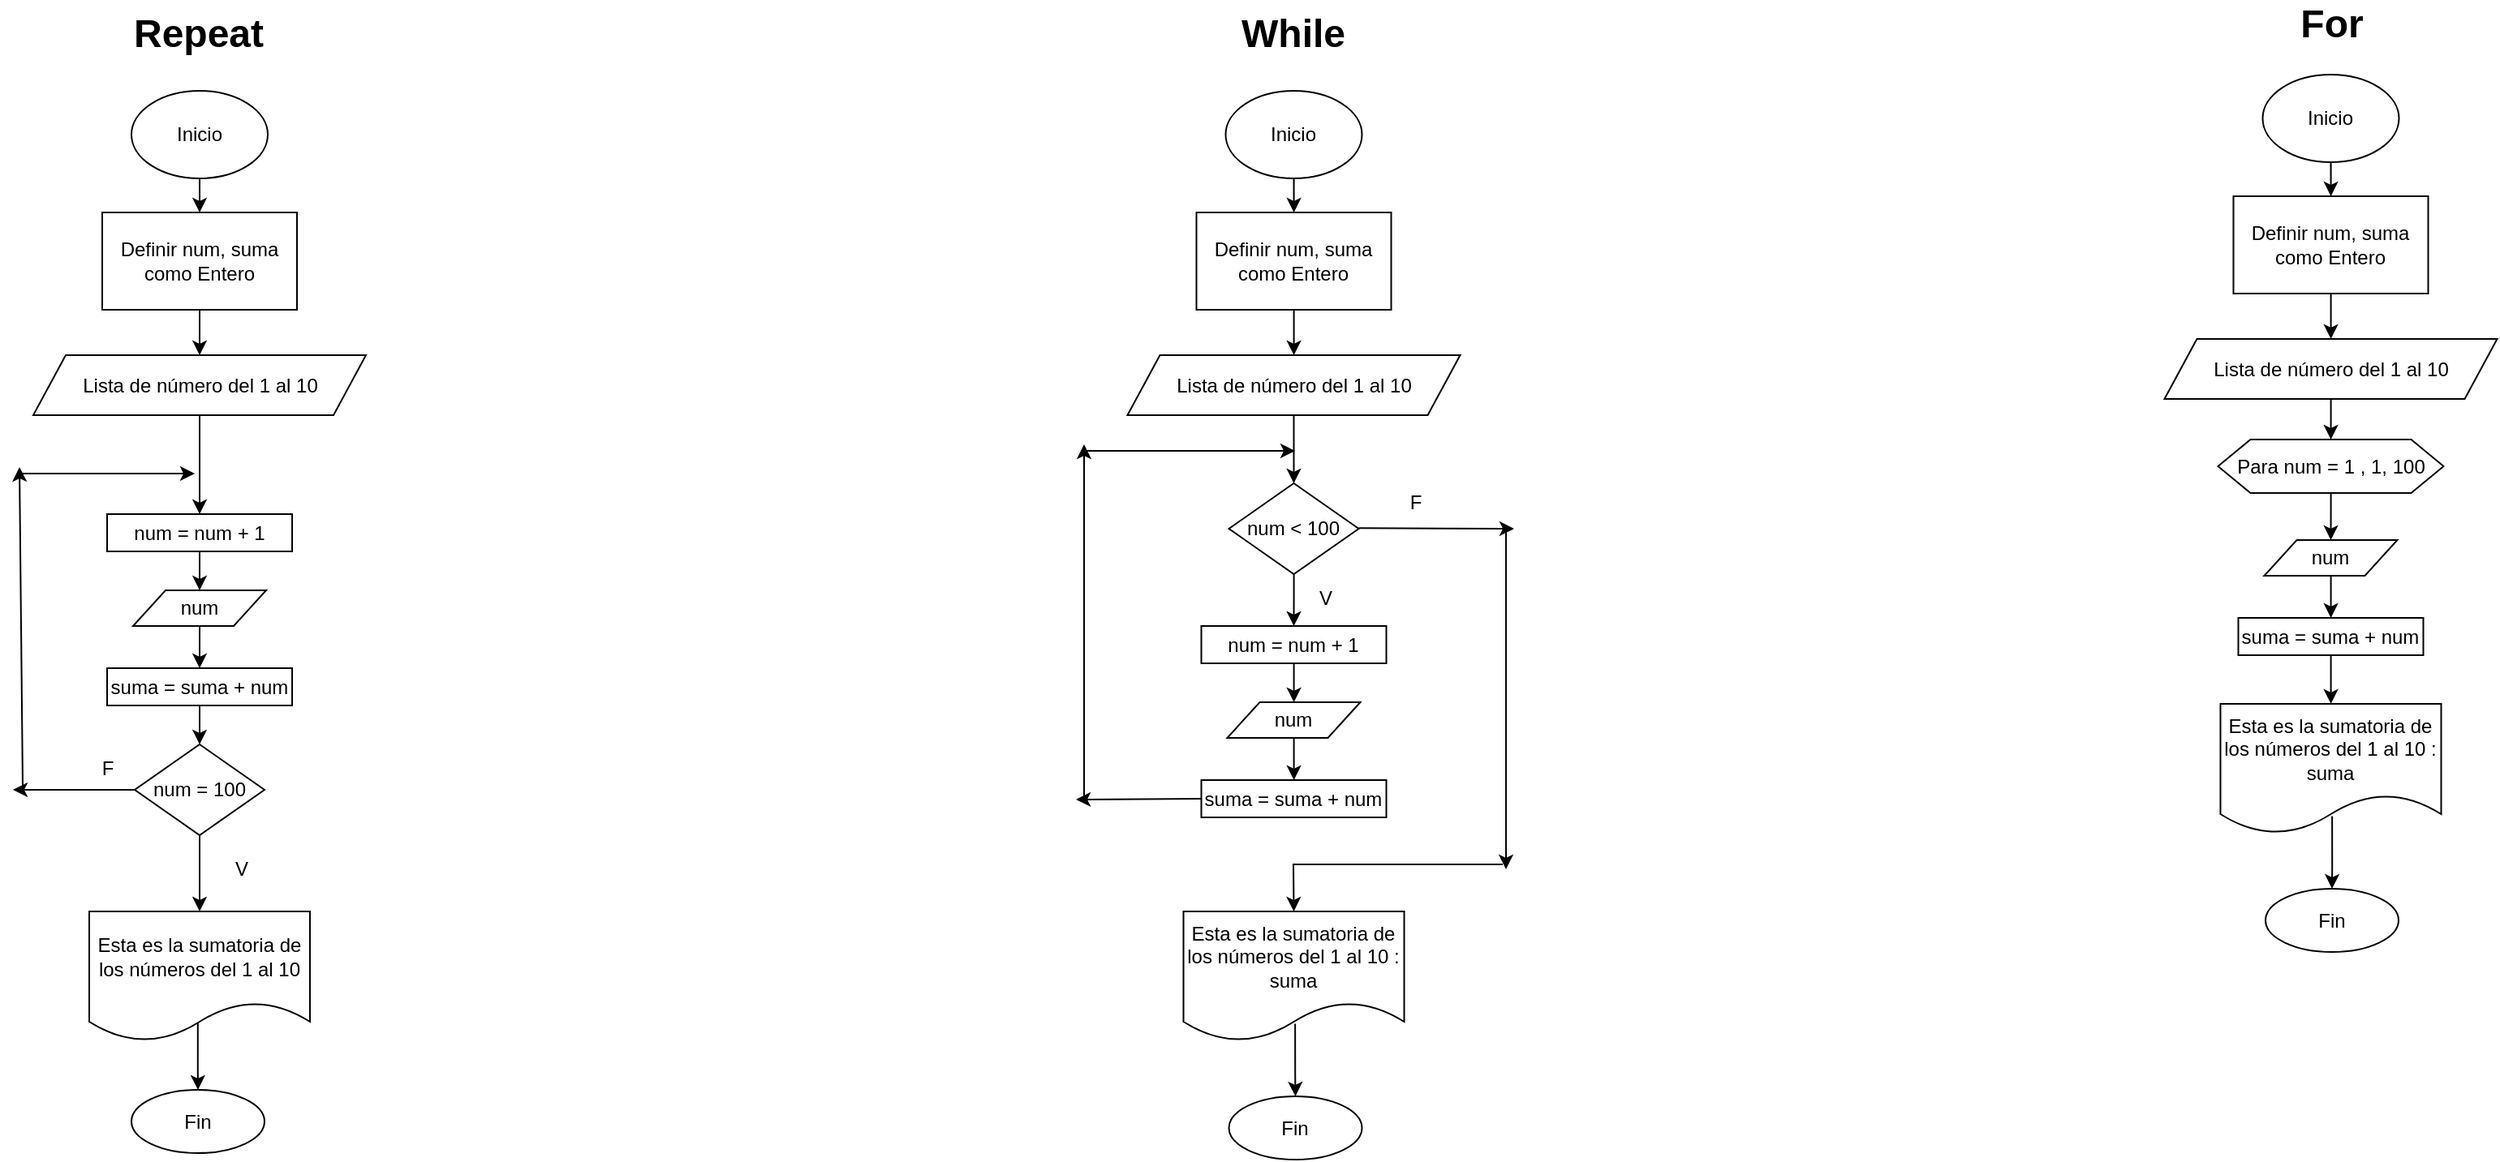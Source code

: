 <mxfile version="26.2.8">
  <diagram name="Página-1" id="hHS1gxUIrXCBEPjVqyG-">
    <mxGraphModel dx="3933" dy="1921" grid="0" gridSize="10" guides="1" tooltips="1" connect="1" arrows="1" fold="1" page="0" pageScale="1" pageWidth="827" pageHeight="1169" math="0" shadow="0">
      <root>
        <mxCell id="0" />
        <mxCell id="1" parent="0" />
        <mxCell id="7VIyenH2oEbh0rDHe2Yn-2" value="" style="edgeStyle=orthogonalEdgeStyle;rounded=0;orthogonalLoop=1;jettySize=auto;html=1;" edge="1" parent="1" source="b1DykwZpFWUYhPnEk9ig-1" target="7VIyenH2oEbh0rDHe2Yn-1">
          <mxGeometry relative="1" as="geometry" />
        </mxCell>
        <mxCell id="b1DykwZpFWUYhPnEk9ig-1" value="Inicio" style="ellipse;whiteSpace=wrap;html=1;" parent="1" vertex="1">
          <mxGeometry x="-2995" y="-1214" width="84" height="54" as="geometry" />
        </mxCell>
        <mxCell id="7VIyenH2oEbh0rDHe2Yn-4" value="" style="edgeStyle=orthogonalEdgeStyle;rounded=0;orthogonalLoop=1;jettySize=auto;html=1;" edge="1" parent="1" source="7VIyenH2oEbh0rDHe2Yn-1" target="7VIyenH2oEbh0rDHe2Yn-3">
          <mxGeometry relative="1" as="geometry" />
        </mxCell>
        <mxCell id="7VIyenH2oEbh0rDHe2Yn-1" value="Definir num, suma como Entero" style="rounded=0;whiteSpace=wrap;html=1;" vertex="1" parent="1">
          <mxGeometry x="-3013" y="-1139" width="120" height="60" as="geometry" />
        </mxCell>
        <mxCell id="7VIyenH2oEbh0rDHe2Yn-11" value="" style="edgeStyle=orthogonalEdgeStyle;rounded=0;orthogonalLoop=1;jettySize=auto;html=1;" edge="1" parent="1" source="7VIyenH2oEbh0rDHe2Yn-3" target="7VIyenH2oEbh0rDHe2Yn-5">
          <mxGeometry relative="1" as="geometry" />
        </mxCell>
        <mxCell id="7VIyenH2oEbh0rDHe2Yn-3" value="Lista de número del 1 al 10" style="shape=parallelogram;perimeter=parallelogramPerimeter;whiteSpace=wrap;html=1;fixedSize=1;" vertex="1" parent="1">
          <mxGeometry x="-3055.5" y="-1051" width="205" height="37" as="geometry" />
        </mxCell>
        <mxCell id="7VIyenH2oEbh0rDHe2Yn-13" value="" style="edgeStyle=orthogonalEdgeStyle;rounded=0;orthogonalLoop=1;jettySize=auto;html=1;" edge="1" parent="1" source="7VIyenH2oEbh0rDHe2Yn-5" target="7VIyenH2oEbh0rDHe2Yn-7">
          <mxGeometry relative="1" as="geometry" />
        </mxCell>
        <mxCell id="7VIyenH2oEbh0rDHe2Yn-5" value="num = num + 1" style="rounded=0;whiteSpace=wrap;html=1;" vertex="1" parent="1">
          <mxGeometry x="-3010" y="-953" width="114" height="23" as="geometry" />
        </mxCell>
        <mxCell id="7VIyenH2oEbh0rDHe2Yn-16" value="" style="edgeStyle=orthogonalEdgeStyle;rounded=0;orthogonalLoop=1;jettySize=auto;html=1;" edge="1" parent="1" source="7VIyenH2oEbh0rDHe2Yn-7" target="7VIyenH2oEbh0rDHe2Yn-15">
          <mxGeometry relative="1" as="geometry" />
        </mxCell>
        <mxCell id="7VIyenH2oEbh0rDHe2Yn-7" value="num" style="shape=parallelogram;perimeter=parallelogramPerimeter;whiteSpace=wrap;html=1;fixedSize=1;" vertex="1" parent="1">
          <mxGeometry x="-2994" y="-906" width="82" height="22" as="geometry" />
        </mxCell>
        <mxCell id="7VIyenH2oEbh0rDHe2Yn-22" value="" style="edgeStyle=orthogonalEdgeStyle;rounded=0;orthogonalLoop=1;jettySize=auto;html=1;" edge="1" parent="1" source="7VIyenH2oEbh0rDHe2Yn-15" target="7VIyenH2oEbh0rDHe2Yn-17">
          <mxGeometry relative="1" as="geometry" />
        </mxCell>
        <mxCell id="7VIyenH2oEbh0rDHe2Yn-15" value="suma = suma + num" style="rounded=0;whiteSpace=wrap;html=1;" vertex="1" parent="1">
          <mxGeometry x="-3010" y="-858" width="114" height="23" as="geometry" />
        </mxCell>
        <mxCell id="7VIyenH2oEbh0rDHe2Yn-33" value="" style="edgeStyle=orthogonalEdgeStyle;rounded=0;orthogonalLoop=1;jettySize=auto;html=1;" edge="1" parent="1" source="7VIyenH2oEbh0rDHe2Yn-17" target="7VIyenH2oEbh0rDHe2Yn-32">
          <mxGeometry relative="1" as="geometry" />
        </mxCell>
        <mxCell id="7VIyenH2oEbh0rDHe2Yn-17" value="num = 100" style="rhombus;whiteSpace=wrap;html=1;" vertex="1" parent="1">
          <mxGeometry x="-2993" y="-811" width="80" height="56" as="geometry" />
        </mxCell>
        <mxCell id="7VIyenH2oEbh0rDHe2Yn-21" value="" style="endArrow=classic;html=1;rounded=0;exitX=0;exitY=0.5;exitDx=0;exitDy=0;" edge="1" parent="1" source="7VIyenH2oEbh0rDHe2Yn-17">
          <mxGeometry width="50" height="50" relative="1" as="geometry">
            <mxPoint x="-3105.5" y="-805" as="sourcePoint" />
            <mxPoint x="-3068" y="-783" as="targetPoint" />
          </mxGeometry>
        </mxCell>
        <mxCell id="7VIyenH2oEbh0rDHe2Yn-23" value="" style="endArrow=classic;html=1;rounded=0;" edge="1" parent="1">
          <mxGeometry width="50" height="50" relative="1" as="geometry">
            <mxPoint x="-3062" y="-785" as="sourcePoint" />
            <mxPoint x="-3064" y="-982" as="targetPoint" />
          </mxGeometry>
        </mxCell>
        <mxCell id="7VIyenH2oEbh0rDHe2Yn-24" value="" style="endArrow=classic;html=1;rounded=0;" edge="1" parent="1">
          <mxGeometry width="50" height="50" relative="1" as="geometry">
            <mxPoint x="-3064" y="-978" as="sourcePoint" />
            <mxPoint x="-2956" y="-978" as="targetPoint" />
          </mxGeometry>
        </mxCell>
        <mxCell id="7VIyenH2oEbh0rDHe2Yn-25" value="F" style="text;html=1;align=center;verticalAlign=middle;whiteSpace=wrap;rounded=0;" vertex="1" parent="1">
          <mxGeometry x="-3025" y="-808" width="31" height="24" as="geometry" />
        </mxCell>
        <mxCell id="7VIyenH2oEbh0rDHe2Yn-28" value="V" style="text;html=1;align=center;verticalAlign=middle;whiteSpace=wrap;rounded=0;" vertex="1" parent="1">
          <mxGeometry x="-2954" y="-747" width="54" height="25" as="geometry" />
        </mxCell>
        <mxCell id="7VIyenH2oEbh0rDHe2Yn-31" value="Fin" style="ellipse;whiteSpace=wrap;html=1;" vertex="1" parent="1">
          <mxGeometry x="-2995" y="-598" width="82" height="39" as="geometry" />
        </mxCell>
        <mxCell id="7VIyenH2oEbh0rDHe2Yn-35" value="" style="edgeStyle=orthogonalEdgeStyle;rounded=0;orthogonalLoop=1;jettySize=auto;html=1;exitX=0.492;exitY=0.843;exitDx=0;exitDy=0;exitPerimeter=0;" edge="1" parent="1" source="7VIyenH2oEbh0rDHe2Yn-32" target="7VIyenH2oEbh0rDHe2Yn-31">
          <mxGeometry relative="1" as="geometry" />
        </mxCell>
        <mxCell id="7VIyenH2oEbh0rDHe2Yn-32" value="Esta es la sumatoria de los números del 1 al 10" style="shape=document;whiteSpace=wrap;html=1;boundedLbl=1;" vertex="1" parent="1">
          <mxGeometry x="-3021" y="-708" width="136" height="80" as="geometry" />
        </mxCell>
        <mxCell id="7VIyenH2oEbh0rDHe2Yn-36" value="&lt;b&gt;&lt;font style=&quot;font-size: 24px;&quot;&gt;Repeat&lt;/font&gt;&lt;/b&gt;" style="text;html=1;align=center;verticalAlign=middle;whiteSpace=wrap;rounded=0;" vertex="1" parent="1">
          <mxGeometry x="-3001.5" y="-1270" width="95" height="42" as="geometry" />
        </mxCell>
        <mxCell id="7VIyenH2oEbh0rDHe2Yn-37" value="&lt;font style=&quot;font-size: 24px;&quot;&gt;&lt;b&gt;While&lt;/b&gt;&lt;/font&gt;" style="text;html=1;align=center;verticalAlign=middle;whiteSpace=wrap;rounded=0;" vertex="1" parent="1">
          <mxGeometry x="-2308.75" y="-1264" width="60" height="30" as="geometry" />
        </mxCell>
        <mxCell id="7VIyenH2oEbh0rDHe2Yn-38" value="&lt;font style=&quot;font-size: 24px;&quot;&gt;&lt;b&gt;For&lt;/b&gt;&lt;/font&gt;" style="text;html=1;align=center;verticalAlign=middle;whiteSpace=wrap;rounded=0;" vertex="1" parent="1">
          <mxGeometry x="-1669" y="-1270" width="60" height="30" as="geometry" />
        </mxCell>
        <mxCell id="7VIyenH2oEbh0rDHe2Yn-39" value="" style="edgeStyle=orthogonalEdgeStyle;rounded=0;orthogonalLoop=1;jettySize=auto;html=1;" edge="1" parent="1" source="7VIyenH2oEbh0rDHe2Yn-40" target="7VIyenH2oEbh0rDHe2Yn-42">
          <mxGeometry relative="1" as="geometry" />
        </mxCell>
        <mxCell id="7VIyenH2oEbh0rDHe2Yn-40" value="Inicio" style="ellipse;whiteSpace=wrap;html=1;" vertex="1" parent="1">
          <mxGeometry x="-2320.75" y="-1214" width="84" height="54" as="geometry" />
        </mxCell>
        <mxCell id="7VIyenH2oEbh0rDHe2Yn-41" value="" style="edgeStyle=orthogonalEdgeStyle;rounded=0;orthogonalLoop=1;jettySize=auto;html=1;" edge="1" parent="1" source="7VIyenH2oEbh0rDHe2Yn-42" target="7VIyenH2oEbh0rDHe2Yn-44">
          <mxGeometry relative="1" as="geometry" />
        </mxCell>
        <mxCell id="7VIyenH2oEbh0rDHe2Yn-42" value="Definir num, suma como Entero" style="rounded=0;whiteSpace=wrap;html=1;" vertex="1" parent="1">
          <mxGeometry x="-2338.75" y="-1139" width="120" height="60" as="geometry" />
        </mxCell>
        <mxCell id="7VIyenH2oEbh0rDHe2Yn-62" value="" style="edgeStyle=orthogonalEdgeStyle;rounded=0;orthogonalLoop=1;jettySize=auto;html=1;" edge="1" parent="1" source="7VIyenH2oEbh0rDHe2Yn-44" target="7VIyenH2oEbh0rDHe2Yn-52">
          <mxGeometry relative="1" as="geometry" />
        </mxCell>
        <mxCell id="7VIyenH2oEbh0rDHe2Yn-44" value="Lista de número del 1 al 10" style="shape=parallelogram;perimeter=parallelogramPerimeter;whiteSpace=wrap;html=1;fixedSize=1;" vertex="1" parent="1">
          <mxGeometry x="-2381.25" y="-1051" width="205" height="37" as="geometry" />
        </mxCell>
        <mxCell id="7VIyenH2oEbh0rDHe2Yn-45" value="" style="edgeStyle=orthogonalEdgeStyle;rounded=0;orthogonalLoop=1;jettySize=auto;html=1;" edge="1" parent="1" source="7VIyenH2oEbh0rDHe2Yn-46" target="7VIyenH2oEbh0rDHe2Yn-48">
          <mxGeometry relative="1" as="geometry" />
        </mxCell>
        <mxCell id="7VIyenH2oEbh0rDHe2Yn-46" value="num = num + 1" style="rounded=0;whiteSpace=wrap;html=1;" vertex="1" parent="1">
          <mxGeometry x="-2335.75" y="-884" width="114" height="23" as="geometry" />
        </mxCell>
        <mxCell id="7VIyenH2oEbh0rDHe2Yn-47" value="" style="edgeStyle=orthogonalEdgeStyle;rounded=0;orthogonalLoop=1;jettySize=auto;html=1;" edge="1" parent="1" source="7VIyenH2oEbh0rDHe2Yn-48" target="7VIyenH2oEbh0rDHe2Yn-50">
          <mxGeometry relative="1" as="geometry" />
        </mxCell>
        <mxCell id="7VIyenH2oEbh0rDHe2Yn-48" value="num" style="shape=parallelogram;perimeter=parallelogramPerimeter;whiteSpace=wrap;html=1;fixedSize=1;" vertex="1" parent="1">
          <mxGeometry x="-2319.75" y="-837" width="82" height="22" as="geometry" />
        </mxCell>
        <mxCell id="7VIyenH2oEbh0rDHe2Yn-50" value="suma = suma + num" style="rounded=0;whiteSpace=wrap;html=1;" vertex="1" parent="1">
          <mxGeometry x="-2335.75" y="-789" width="114" height="23" as="geometry" />
        </mxCell>
        <mxCell id="7VIyenH2oEbh0rDHe2Yn-67" style="edgeStyle=orthogonalEdgeStyle;rounded=0;orthogonalLoop=1;jettySize=auto;html=1;entryX=0.5;entryY=0;entryDx=0;entryDy=0;" edge="1" parent="1" source="7VIyenH2oEbh0rDHe2Yn-52" target="7VIyenH2oEbh0rDHe2Yn-46">
          <mxGeometry relative="1" as="geometry" />
        </mxCell>
        <mxCell id="7VIyenH2oEbh0rDHe2Yn-52" value="num &amp;lt; 100" style="rhombus;whiteSpace=wrap;html=1;" vertex="1" parent="1">
          <mxGeometry x="-2318.75" y="-972" width="80" height="56" as="geometry" />
        </mxCell>
        <mxCell id="7VIyenH2oEbh0rDHe2Yn-54" value="" style="endArrow=classic;html=1;rounded=0;" edge="1" parent="1">
          <mxGeometry width="50" height="50" relative="1" as="geometry">
            <mxPoint x="-2408" y="-778" as="sourcePoint" />
            <mxPoint x="-2408" y="-996" as="targetPoint" />
          </mxGeometry>
        </mxCell>
        <mxCell id="7VIyenH2oEbh0rDHe2Yn-55" value="" style="endArrow=classic;html=1;rounded=0;" edge="1" parent="1">
          <mxGeometry width="50" height="50" relative="1" as="geometry">
            <mxPoint x="-2408" y="-992" as="sourcePoint" />
            <mxPoint x="-2278" y="-992" as="targetPoint" />
          </mxGeometry>
        </mxCell>
        <mxCell id="7VIyenH2oEbh0rDHe2Yn-56" value="F" style="text;html=1;align=center;verticalAlign=middle;whiteSpace=wrap;rounded=0;" vertex="1" parent="1">
          <mxGeometry x="-2218.75" y="-972" width="31" height="24" as="geometry" />
        </mxCell>
        <mxCell id="7VIyenH2oEbh0rDHe2Yn-57" value="V" style="text;html=1;align=center;verticalAlign=middle;whiteSpace=wrap;rounded=0;" vertex="1" parent="1">
          <mxGeometry x="-2286" y="-914" width="54" height="25" as="geometry" />
        </mxCell>
        <mxCell id="7VIyenH2oEbh0rDHe2Yn-61" value="" style="edgeStyle=orthogonalEdgeStyle;rounded=0;orthogonalLoop=1;jettySize=auto;html=1;exitX=0.506;exitY=0.865;exitDx=0;exitDy=0;exitPerimeter=0;" edge="1" parent="1" source="7VIyenH2oEbh0rDHe2Yn-59" target="7VIyenH2oEbh0rDHe2Yn-60">
          <mxGeometry relative="1" as="geometry" />
        </mxCell>
        <mxCell id="7VIyenH2oEbh0rDHe2Yn-59" value="Esta es la sumatoria de los números del 1 al 10 : suma" style="shape=document;whiteSpace=wrap;html=1;boundedLbl=1;" vertex="1" parent="1">
          <mxGeometry x="-2346.75" y="-708" width="136" height="80" as="geometry" />
        </mxCell>
        <mxCell id="7VIyenH2oEbh0rDHe2Yn-60" value="Fin" style="ellipse;whiteSpace=wrap;html=1;" vertex="1" parent="1">
          <mxGeometry x="-2318.75" y="-594" width="82" height="39" as="geometry" />
        </mxCell>
        <mxCell id="7VIyenH2oEbh0rDHe2Yn-68" value="" style="endArrow=classic;html=1;rounded=0;exitX=0;exitY=0.5;exitDx=0;exitDy=0;" edge="1" parent="1" source="7VIyenH2oEbh0rDHe2Yn-50">
          <mxGeometry width="50" height="50" relative="1" as="geometry">
            <mxPoint x="-2396" y="-789" as="sourcePoint" />
            <mxPoint x="-2413" y="-777" as="targetPoint" />
          </mxGeometry>
        </mxCell>
        <mxCell id="7VIyenH2oEbh0rDHe2Yn-69" value="" style="endArrow=classic;html=1;rounded=0;" edge="1" parent="1">
          <mxGeometry width="50" height="50" relative="1" as="geometry">
            <mxPoint x="-2238.75" y="-944.36" as="sourcePoint" />
            <mxPoint x="-2143" y="-944" as="targetPoint" />
          </mxGeometry>
        </mxCell>
        <mxCell id="7VIyenH2oEbh0rDHe2Yn-70" value="" style="endArrow=classic;html=1;rounded=0;" edge="1" parent="1">
          <mxGeometry width="50" height="50" relative="1" as="geometry">
            <mxPoint x="-2148" y="-943" as="sourcePoint" />
            <mxPoint x="-2148" y="-734" as="targetPoint" />
          </mxGeometry>
        </mxCell>
        <mxCell id="7VIyenH2oEbh0rDHe2Yn-71" value="" style="endArrow=classic;html=1;rounded=0;exitX=0;exitY=0.5;exitDx=0;exitDy=0;entryX=0.5;entryY=0;entryDx=0;entryDy=0;" edge="1" parent="1" target="7VIyenH2oEbh0rDHe2Yn-59">
          <mxGeometry width="50" height="50" relative="1" as="geometry">
            <mxPoint x="-2150" y="-737" as="sourcePoint" />
            <mxPoint x="-2283" y="-737" as="targetPoint" />
            <Array as="points">
              <mxPoint x="-2279" y="-737" />
            </Array>
          </mxGeometry>
        </mxCell>
        <mxCell id="7VIyenH2oEbh0rDHe2Yn-72" value="" style="edgeStyle=orthogonalEdgeStyle;rounded=0;orthogonalLoop=1;jettySize=auto;html=1;" edge="1" parent="1" source="7VIyenH2oEbh0rDHe2Yn-73" target="7VIyenH2oEbh0rDHe2Yn-75">
          <mxGeometry relative="1" as="geometry" />
        </mxCell>
        <mxCell id="7VIyenH2oEbh0rDHe2Yn-73" value="Inicio" style="ellipse;whiteSpace=wrap;html=1;" vertex="1" parent="1">
          <mxGeometry x="-1681.75" y="-1224" width="84" height="54" as="geometry" />
        </mxCell>
        <mxCell id="7VIyenH2oEbh0rDHe2Yn-74" value="" style="edgeStyle=orthogonalEdgeStyle;rounded=0;orthogonalLoop=1;jettySize=auto;html=1;" edge="1" parent="1" source="7VIyenH2oEbh0rDHe2Yn-75" target="7VIyenH2oEbh0rDHe2Yn-77">
          <mxGeometry relative="1" as="geometry" />
        </mxCell>
        <mxCell id="7VIyenH2oEbh0rDHe2Yn-75" value="Definir num, suma como Entero" style="rounded=0;whiteSpace=wrap;html=1;" vertex="1" parent="1">
          <mxGeometry x="-1699.75" y="-1149" width="120" height="60" as="geometry" />
        </mxCell>
        <mxCell id="7VIyenH2oEbh0rDHe2Yn-97" value="" style="edgeStyle=orthogonalEdgeStyle;rounded=0;orthogonalLoop=1;jettySize=auto;html=1;" edge="1" parent="1" source="7VIyenH2oEbh0rDHe2Yn-77" target="7VIyenH2oEbh0rDHe2Yn-96">
          <mxGeometry relative="1" as="geometry" />
        </mxCell>
        <mxCell id="7VIyenH2oEbh0rDHe2Yn-77" value="Lista de número del 1 al 10" style="shape=parallelogram;perimeter=parallelogramPerimeter;whiteSpace=wrap;html=1;fixedSize=1;" vertex="1" parent="1">
          <mxGeometry x="-1742.25" y="-1061" width="205" height="37" as="geometry" />
        </mxCell>
        <mxCell id="7VIyenH2oEbh0rDHe2Yn-80" value="" style="edgeStyle=orthogonalEdgeStyle;rounded=0;orthogonalLoop=1;jettySize=auto;html=1;" edge="1" parent="1" source="7VIyenH2oEbh0rDHe2Yn-81" target="7VIyenH2oEbh0rDHe2Yn-82">
          <mxGeometry relative="1" as="geometry" />
        </mxCell>
        <mxCell id="7VIyenH2oEbh0rDHe2Yn-81" value="num" style="shape=parallelogram;perimeter=parallelogramPerimeter;whiteSpace=wrap;html=1;fixedSize=1;" vertex="1" parent="1">
          <mxGeometry x="-1680.75" y="-937" width="82" height="22" as="geometry" />
        </mxCell>
        <mxCell id="7VIyenH2oEbh0rDHe2Yn-100" value="" style="edgeStyle=orthogonalEdgeStyle;rounded=0;orthogonalLoop=1;jettySize=auto;html=1;" edge="1" parent="1" source="7VIyenH2oEbh0rDHe2Yn-82" target="7VIyenH2oEbh0rDHe2Yn-90">
          <mxGeometry relative="1" as="geometry" />
        </mxCell>
        <mxCell id="7VIyenH2oEbh0rDHe2Yn-82" value="suma = suma + num" style="rounded=0;whiteSpace=wrap;html=1;" vertex="1" parent="1">
          <mxGeometry x="-1696.75" y="-889" width="114" height="23" as="geometry" />
        </mxCell>
        <mxCell id="7VIyenH2oEbh0rDHe2Yn-89" value="" style="edgeStyle=orthogonalEdgeStyle;rounded=0;orthogonalLoop=1;jettySize=auto;html=1;exitX=0.506;exitY=0.865;exitDx=0;exitDy=0;exitPerimeter=0;" edge="1" parent="1" source="7VIyenH2oEbh0rDHe2Yn-90" target="7VIyenH2oEbh0rDHe2Yn-91">
          <mxGeometry relative="1" as="geometry" />
        </mxCell>
        <mxCell id="7VIyenH2oEbh0rDHe2Yn-90" value="Esta es la sumatoria de los números del 1 al 10 : suma" style="shape=document;whiteSpace=wrap;html=1;boundedLbl=1;" vertex="1" parent="1">
          <mxGeometry x="-1707.75" y="-836" width="136" height="80" as="geometry" />
        </mxCell>
        <mxCell id="7VIyenH2oEbh0rDHe2Yn-91" value="Fin" style="ellipse;whiteSpace=wrap;html=1;" vertex="1" parent="1">
          <mxGeometry x="-1680" y="-722" width="82" height="39" as="geometry" />
        </mxCell>
        <mxCell id="7VIyenH2oEbh0rDHe2Yn-99" style="edgeStyle=orthogonalEdgeStyle;rounded=0;orthogonalLoop=1;jettySize=auto;html=1;entryX=0.5;entryY=0;entryDx=0;entryDy=0;" edge="1" parent="1" source="7VIyenH2oEbh0rDHe2Yn-96" target="7VIyenH2oEbh0rDHe2Yn-81">
          <mxGeometry relative="1" as="geometry" />
        </mxCell>
        <mxCell id="7VIyenH2oEbh0rDHe2Yn-96" value="Para num = 1 , 1, 100" style="shape=hexagon;perimeter=hexagonPerimeter2;whiteSpace=wrap;html=1;fixedSize=1;" vertex="1" parent="1">
          <mxGeometry x="-1709.25" y="-999" width="139" height="33" as="geometry" />
        </mxCell>
      </root>
    </mxGraphModel>
  </diagram>
</mxfile>
